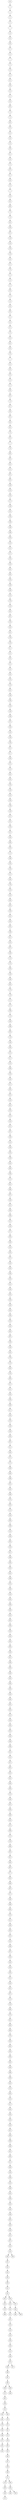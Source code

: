 digraph G {
    40 -> 3;
    3 -> 4;
    4 -> 6;
    6 -> 8;
    8 -> 7;
    7 -> 16;
    16 -> 35;
    35 -> 46;
    46 -> 47;
    47 -> 22;
    22 -> 1;
    1 -> 9;
    9 -> 19;
    19 -> 31;
    31 -> 41;
    41 -> 36;
    36 -> 45;
    45 -> 51;
    51 -> 54;
    54 -> 63;
    63 -> 75;
    75 -> 72;
    72 -> 93;
    93 -> 33;
    33 -> 43;
    43 -> 29;
    29 -> 14;
    14 -> 38;
    38 -> 61;
    61 -> 26;
    26 -> 71;
    71 -> 107;
    107 -> 67;
    67 -> 49;
    49 -> 12;
    12 -> 2;
    2 -> 39;
    39 -> 83;
    83 -> 89;
    89 -> 73;
    73 -> 76;
    76 -> 84;
    84 -> 105;
    105 -> 82;
    82 -> 119;
    119 -> 124;
    124 -> 125;
    125 -> 110;
    110 -> 48;
    48 -> 57;
    57 -> 70;
    70 -> 11;
    11 -> 10;
    10 -> 17;
    17 -> 20;
    20 -> 15;
    15 -> 24;
    24 -> 44;
    44 -> 30;
    30 -> 21;
    21 -> 32;
    32 -> 37;
    37 -> 13;
    13 -> 101;
    101 -> 60;
    60 -> 50;
    50 -> 18;
    18 -> 5;
    5 -> 52;
    52 -> 53;
    53 -> 55;
    55 -> 23;
    23 -> 27;
    27 -> 28;
    28 -> 65;
    65 -> 79;
    79 -> 87;
    87 -> 59;
    59 -> 62;
    62 -> 66;
    66 -> 85;
    85 -> 74;
    74 -> 64;
    64 -> 77;
    77 -> 78;
    78 -> 69;
    69 -> 90;
    90 -> 80;
    80 -> 111;
    111 -> 91;
    91 -> 98;
    98 -> 109;
    109 -> 113;
    113 -> 132;
    132 -> 127;
    127 -> 139;
    139 -> 141;
    141 -> 143;
    143 -> 166;
    166 -> 168;
    168 -> 169;
    169 -> 220;
    220 -> 153;
    153 -> 131;
    131 -> 117;
    117 -> 142;
    142 -> 103;
    103 -> 96;
    96 -> 99;
    99 -> 104;
    104 -> 106;
    106 -> 108;
    108 -> 112;
    112 -> 116;
    116 -> 123;
    123 -> 88;
    88 -> 92;
    92 -> 145;
    145 -> 162;
    162 -> 94;
    94 -> 118;
    118 -> 120;
    120 -> 81;
    81 -> 25;
    25 -> 34;
    34 -> 42;
    42 -> 58;
    58 -> 56;
    56 -> 115;
    115 -> 114;
    114 -> 68;
    68 -> 136;
    136 -> 138;
    138 -> 144;
    144 -> 146;
    146 -> 158;
    158 -> 147;
    147 -> 184;
    184 -> 135;
    135 -> 129;
    129 -> 126;
    126 -> 95;
    95 -> 97;
    97 -> 100;
    100 -> 121;
    121 -> 122;
    122 -> 86;
    86 -> 102;
    102 -> 134;
    134 -> 128;
    128 -> 152;
    152 -> 140;
    140 -> 148;
    148 -> 149;
    149 -> 157;
    157 -> 151;
    151 -> 150;
    150 -> 167;
    167 -> 183;
    183 -> 200;
    200 -> 192;
    192 -> 172;
    172 -> 198;
    198 -> 133;
    133 -> 130;
    130 -> 137;
    137 -> 164;
    164 -> 178;
    178 -> 154;
    154 -> 155;
    155 -> 165;
    165 -> 161;
    161 -> 180;
    180 -> 181;
    181 -> 182;
    182 -> 191;
    191 -> 186;
    186 -> 207;
    207 -> 215;
    215 -> 237;
    237 -> 199;
    199 -> 175;
    175 -> 173;
    173 -> 163;
    163 -> 159;
    159 -> 196;
    196 -> 202;
    202 -> 170;
    170 -> 176;
    176 -> 171;
    171 -> 177;
    177 -> 188;
    188 -> 174;
    174 -> 160;
    160 -> 189;
    189 -> 203;
    203 -> 179;
    179 -> 156;
    156 -> 195;
    195 -> 212;
    212 -> 227;
    227 -> 270;
    270 -> 209;
    209 -> 216;
    216 -> 194;
    194 -> 217;
    217 -> 232;
    232 -> 231;
    231 -> 219;
    219 -> 201;
    201 -> 213;
    213 -> 222;
    222 -> 234;
    234 -> 211;
    211 -> 247;
    247 -> 190;
    190 -> 214;
    214 -> 226;
    226 -> 224;
    224 -> 236;
    236 -> 204;
    204 -> 265;
    265 -> 248;
    248 -> 275;
    275 -> 301;
    301 -> 266;
    266 -> 267;
    267 -> 249;
    249 -> 221;
    221 -> 185;
    185 -> 208;
    208 -> 197;
    197 -> 218;
    218 -> 277;
    277 -> 205;
    205 -> 206;
    206 -> 210;
    210 -> 223;
    223 -> 187;
    187 -> 193;
    193 -> 233;
    233 -> 246;
    246 -> 250;
    250 -> 241;
    241 -> 229;
    229 -> 252;
    252 -> 258;
    258 -> 240;
    240 -> 245;
    245 -> 259;
    259 -> 235;
    235 -> 243;
    243 -> 262;
    262 -> 287;
    287 -> 238;
    238 -> 239;
    239 -> 242;
    242 -> 276;
    276 -> 279;
    279 -> 300;
    300 -> 278;
    278 -> 303;
    303 -> 257;
    257 -> 251;
    251 -> 255;
    255 -> 256;
    256 -> 296;
    296 -> 317;
    317 -> 254;
    254 -> 225;
    225 -> 228;
    228 -> 230;
    230 -> 253;
    253 -> 281;
    281 -> 311;
    311 -> 264;
    264 -> 271;
    271 -> 272;
    272 -> 268;
    268 -> 280;
    280 -> 286;
    286 -> 261;
    261 -> 263;
    263 -> 269;
    269 -> 273;
    273 -> 282;
    282 -> 274;
    274 -> 244;
    244 -> 293;
    293 -> 299;
    299 -> 310;
    310 -> 329;
    329 -> 354;
    354 -> 318;
    318 -> 307;
    307 -> 289;
    289 -> 294;
    294 -> 295;
    295 -> 305;
    305 -> 298;
    298 -> 314;
    314 -> 309;
    309 -> 319;
    319 -> 320;
    320 -> 306;
    306 -> 308;
    308 -> 325;
    325 -> 332;
    332 -> 338;
    338 -> 330;
    330 -> 334;
    334 -> 345;
    345 -> 363;
    363 -> 356;
    356 -> 297;
    297 -> 339;
    339 -> 285;
    285 -> 288;
    288 -> 292;
    292 -> 260;
    260 -> 283;
    283 -> 284;
    284 -> 290;
    290 -> 291;
    291 -> 304;
    304 -> 312;
    312 -> 316;
    316 -> 344;
    344 -> 302;
    302 -> 340;
    340 -> 349;
    349 -> 346;
    346 -> 341;
    341 -> 315;
    315 -> 327;
    327 -> 381;
    381 -> 355;
    355 -> 352;
    352 -> 359;
    359 -> 394;
    394 -> 370;
    370 -> 348;
    348 -> 347;
    347 -> 358;
    358 -> 369;
    369 -> 353;
    353 -> 371;
    371 -> 389;
    389 -> 372;
    372 -> 376;
    376 -> 380;
    380 -> 402;
    402 -> 397;
    397 -> 385;
    385 -> 387;
    387 -> 377;
    377 -> 362;
    362 -> 386;
    386 -> 367;
    367 -> 417;
    417 -> 366;
    366 -> 368;
    368 -> 364;
    364 -> 313;
    313 -> 321;
    321 -> 328;
    328 -> 342;
    342 -> 322;
    322 -> 323;
    323 -> 336;
    336 -> 337;
    337 -> 350;
    350 -> 343;
    343 -> 324;
    324 -> 335;
    335 -> 331;
    331 -> 326;
    326 -> 351;
    351 -> 357;
    357 -> 374;
    374 -> 378;
    378 -> 390;
    390 -> 373;
    373 -> 361;
    361 -> 383;
    383 -> 384;
    384 -> 379;
    379 -> 395;
    395 -> 382;
    382 -> 333;
    333 -> 360;
    360 -> 365;
    365 -> 408;
    408 -> 396;
    396 -> 406;
    406 -> 403;
    403 -> 375;
    375 -> 404;
    404 -> 414;
    414 -> 427;
    427 -> 434;
    434 -> 454;
    454 -> 444;
    444 -> 429;
    429 -> 447;
    447 -> 393;
    393 -> 388;
    388 -> 398;
    398 -> 401;
    401 -> 405;
    405 -> 411;
    411 -> 409;
    409 -> 416;
    416 -> 436;
    436 -> 420;
    420 -> 399;
    399 -> 433;
    433 -> 439;
    439 -> 450;
    450 -> 456;
    456 -> 448;
    448 -> 392;
    392 -> 400;
    400 -> 428;
    428 -> 421;
    421 -> 407;
    407 -> 424;
    424 -> 419;
    419 -> 445;
    445 -> 451;
    451 -> 435;
    435 -> 413;
    413 -> 425;
    425 -> 430;
    430 -> 441;
    441 -> 422;
    422 -> 452;
    452 -> 443;
    443 -> 478;
    478 -> 489;
    422 -> 494;
    494 -> 455;
    455 -> 442;
    442 -> 437;
    437 -> 431;
    431 -> 423;
    423 -> 418;
    418 -> 410;
    410 -> 426;
    426 -> 440;
    440 -> 415;
    415 -> 446;
    446 -> 453;
    453 -> 458;
    458 -> 499;
    499 -> 497;
    497 -> 460;
    460 -> 468;
    468 -> 475;
    475 -> 481;
    481 -> 438;
    438 -> 432;
    432 -> 462;
    462 -> 461;
    461 -> 476;
    476 -> 484;
    484 -> 486;
    486 -> 477;
    477 -> 491;
    491 -> 492;
    432 -> 464;
    464 -> 470;
    470 -> 412;
    412 -> 391;
    391 -> 473;
    473 -> 479;
    479 -> 482;
    482 -> 493;
    493 -> 485;
    485 -> 457;
    457 -> 459;
    459 -> 466;
    466 -> 471;
    471 -> 474;
    474 -> 483;
    483 -> 496;
    496 -> 472;
    471 -> 495;
    495 -> 480;
    480 -> 488;
    480 -> 500;
    460 -> 469;
    469 -> 498;
    453 -> 467;
    494 -> 487;
    487 -> 463;
    463 -> 465;
    463 -> 490;
    419 -> 449;
}
